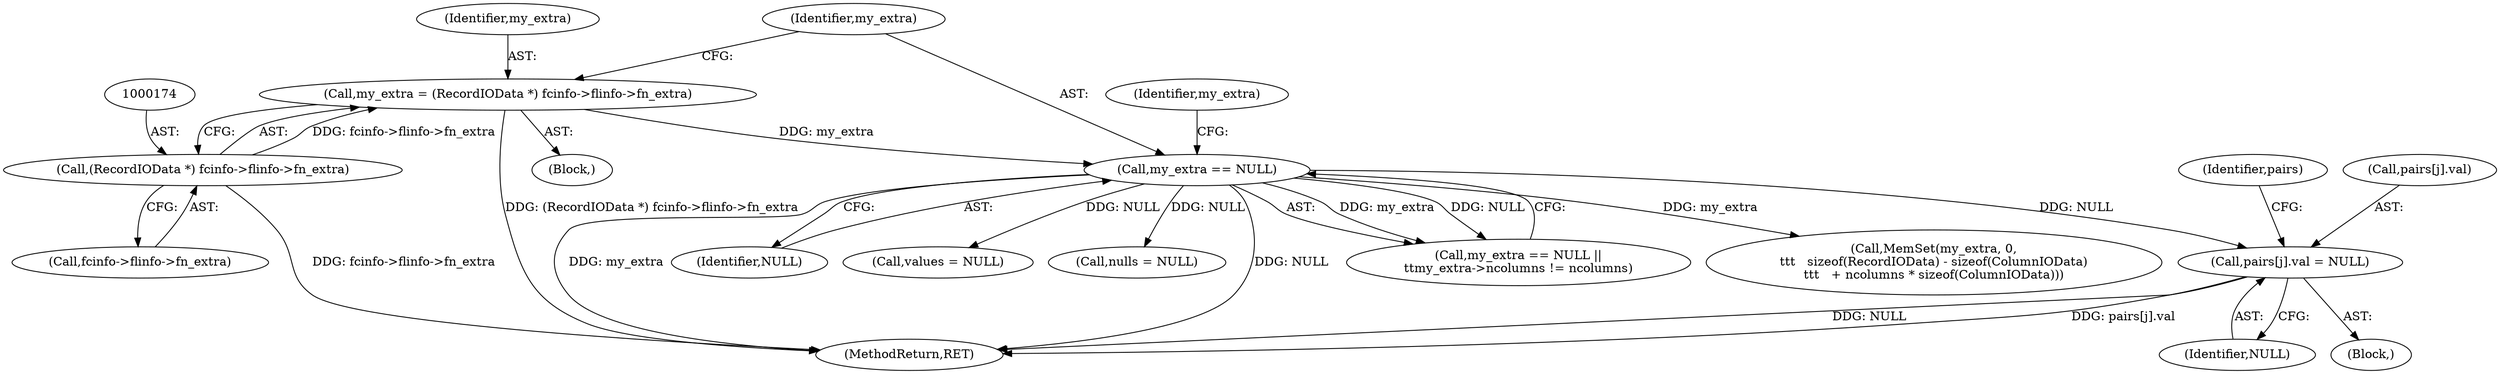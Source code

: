 digraph "0_postgres_31400a673325147e1205326008e32135a78b4d8a_1@array" {
"1000421" [label="(Call,pairs[j].val = NULL)"];
"1000182" [label="(Call,my_extra == NULL)"];
"1000171" [label="(Call,my_extra = (RecordIOData *) fcinfo->flinfo->fn_extra)"];
"1000173" [label="(Call,(RecordIOData *) fcinfo->flinfo->fn_extra)"];
"1000173" [label="(Call,(RecordIOData *) fcinfo->flinfo->fn_extra)"];
"1000545" [label="(MethodReturn,RET)"];
"1000421" [label="(Call,pairs[j].val = NULL)"];
"1000175" [label="(Call,fcinfo->flinfo->fn_extra)"];
"1000431" [label="(Identifier,pairs)"];
"1000422" [label="(Call,pairs[j].val)"];
"1000182" [label="(Call,my_extra == NULL)"];
"1000334" [label="(Call,values = NULL)"];
"1000427" [label="(Identifier,NULL)"];
"1000337" [label="(Call,nulls = NULL)"];
"1000172" [label="(Identifier,my_extra)"];
"1000181" [label="(Call,my_extra == NULL ||\n\t\tmy_extra->ncolumns != ncolumns)"];
"1000110" [label="(Block,)"];
"1000187" [label="(Identifier,my_extra)"];
"1000245" [label="(Call,MemSet(my_extra, 0,\n\t\t\t   sizeof(RecordIOData) - sizeof(ColumnIOData)\n\t\t\t   + ncolumns * sizeof(ColumnIOData)))"];
"1000171" [label="(Call,my_extra = (RecordIOData *) fcinfo->flinfo->fn_extra)"];
"1000420" [label="(Block,)"];
"1000183" [label="(Identifier,my_extra)"];
"1000184" [label="(Identifier,NULL)"];
"1000421" -> "1000420"  [label="AST: "];
"1000421" -> "1000427"  [label="CFG: "];
"1000422" -> "1000421"  [label="AST: "];
"1000427" -> "1000421"  [label="AST: "];
"1000431" -> "1000421"  [label="CFG: "];
"1000421" -> "1000545"  [label="DDG: NULL"];
"1000421" -> "1000545"  [label="DDG: pairs[j].val"];
"1000182" -> "1000421"  [label="DDG: NULL"];
"1000182" -> "1000181"  [label="AST: "];
"1000182" -> "1000184"  [label="CFG: "];
"1000183" -> "1000182"  [label="AST: "];
"1000184" -> "1000182"  [label="AST: "];
"1000187" -> "1000182"  [label="CFG: "];
"1000181" -> "1000182"  [label="CFG: "];
"1000182" -> "1000545"  [label="DDG: NULL"];
"1000182" -> "1000545"  [label="DDG: my_extra"];
"1000182" -> "1000181"  [label="DDG: my_extra"];
"1000182" -> "1000181"  [label="DDG: NULL"];
"1000171" -> "1000182"  [label="DDG: my_extra"];
"1000182" -> "1000245"  [label="DDG: my_extra"];
"1000182" -> "1000334"  [label="DDG: NULL"];
"1000182" -> "1000337"  [label="DDG: NULL"];
"1000171" -> "1000110"  [label="AST: "];
"1000171" -> "1000173"  [label="CFG: "];
"1000172" -> "1000171"  [label="AST: "];
"1000173" -> "1000171"  [label="AST: "];
"1000183" -> "1000171"  [label="CFG: "];
"1000171" -> "1000545"  [label="DDG: (RecordIOData *) fcinfo->flinfo->fn_extra"];
"1000173" -> "1000171"  [label="DDG: fcinfo->flinfo->fn_extra"];
"1000173" -> "1000175"  [label="CFG: "];
"1000174" -> "1000173"  [label="AST: "];
"1000175" -> "1000173"  [label="AST: "];
"1000173" -> "1000545"  [label="DDG: fcinfo->flinfo->fn_extra"];
}
